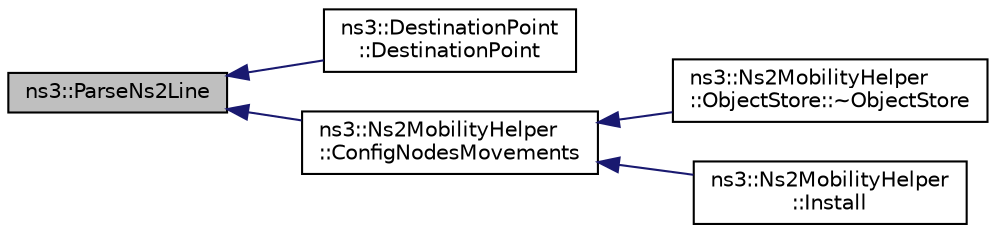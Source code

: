digraph "ns3::ParseNs2Line"
{
  edge [fontname="Helvetica",fontsize="10",labelfontname="Helvetica",labelfontsize="10"];
  node [fontname="Helvetica",fontsize="10",shape=record];
  rankdir="LR";
  Node1 [label="ns3::ParseNs2Line",height=0.2,width=0.4,color="black", fillcolor="grey75", style="filled", fontcolor="black"];
  Node1 -> Node2 [dir="back",color="midnightblue",fontsize="10",style="solid"];
  Node2 [label="ns3::DestinationPoint\l::DestinationPoint",height=0.2,width=0.4,color="black", fillcolor="white", style="filled",URL="$d8/d9e/structns3_1_1DestinationPoint.html#a1e77229e5df85cf5db3829dcab826779"];
  Node1 -> Node3 [dir="back",color="midnightblue",fontsize="10",style="solid"];
  Node3 [label="ns3::Ns2MobilityHelper\l::ConfigNodesMovements",height=0.2,width=0.4,color="black", fillcolor="white", style="filled",URL="$d1/d5b/classns3_1_1Ns2MobilityHelper.html#a07ac38324875ef8cf45e9cd4669756dc"];
  Node3 -> Node4 [dir="back",color="midnightblue",fontsize="10",style="solid"];
  Node4 [label="ns3::Ns2MobilityHelper\l::ObjectStore::~ObjectStore",height=0.2,width=0.4,color="black", fillcolor="white", style="filled",URL="$d6/df4/classns3_1_1Ns2MobilityHelper_1_1ObjectStore.html#ab0cd1f82933fa9a661a7d4144d4e1e4f"];
  Node3 -> Node5 [dir="back",color="midnightblue",fontsize="10",style="solid"];
  Node5 [label="ns3::Ns2MobilityHelper\l::Install",height=0.2,width=0.4,color="black", fillcolor="white", style="filled",URL="$d1/d5b/classns3_1_1Ns2MobilityHelper.html#a0d22b6c0acc9cd93479fb2fafa692c14"];
}
